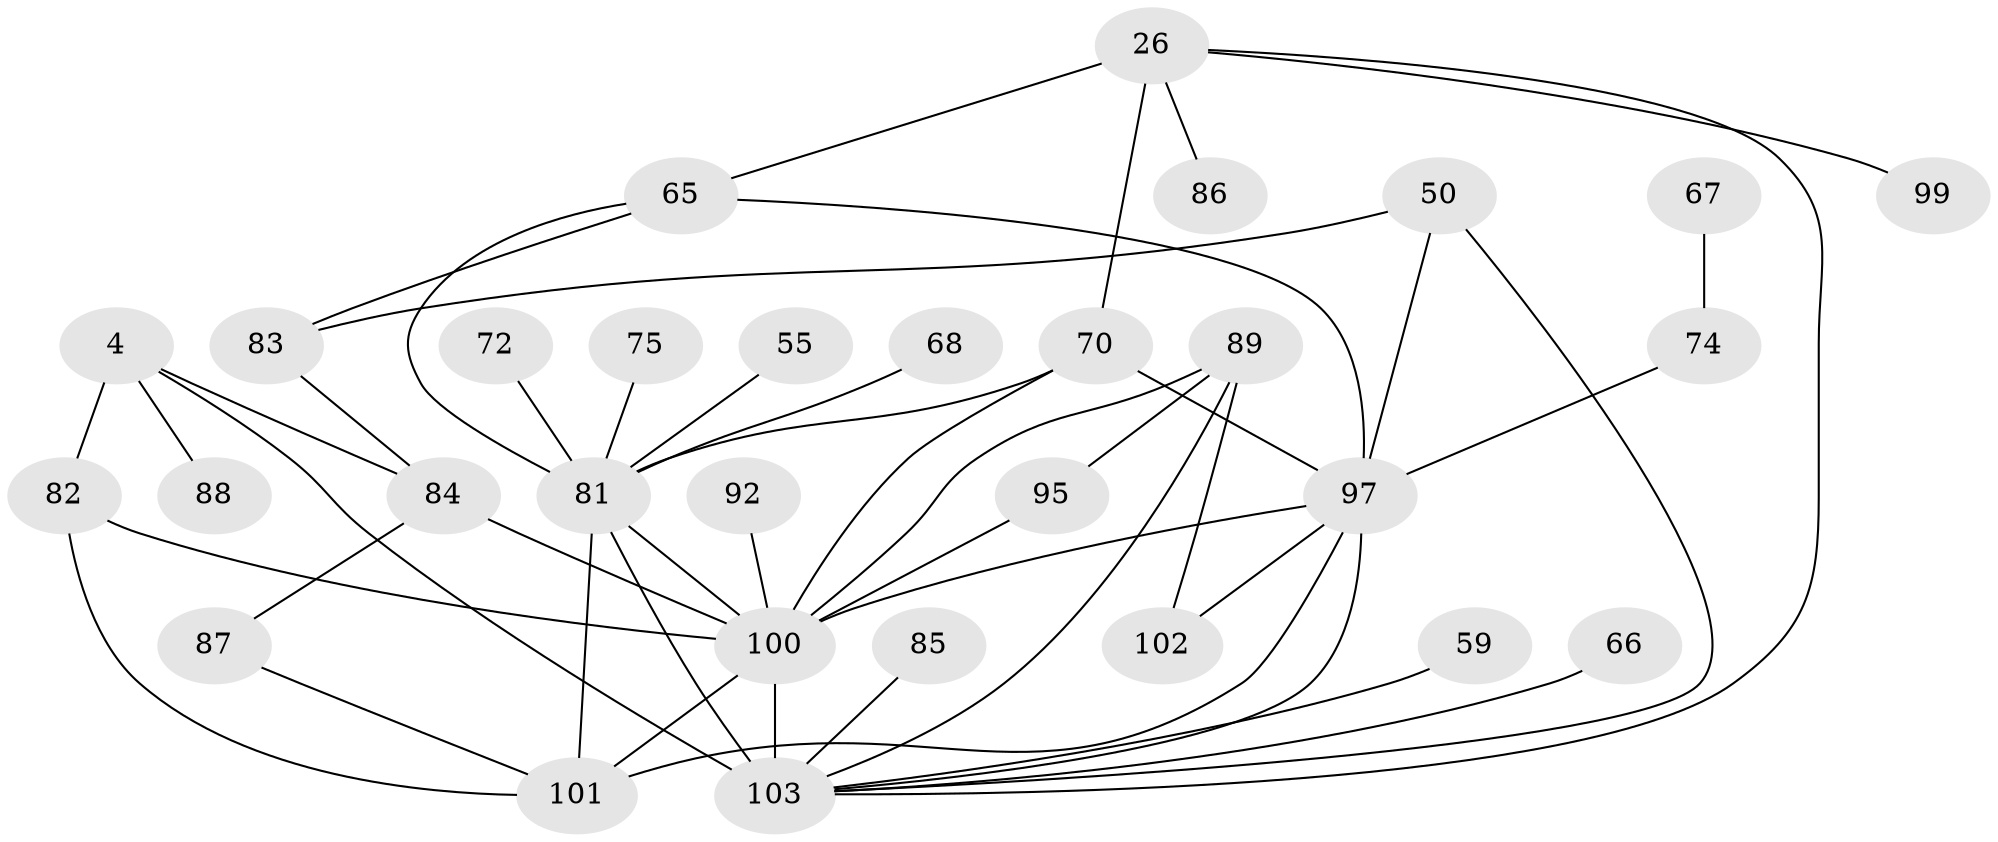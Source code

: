 // original degree distribution, {4: 0.1650485436893204, 6: 0.04854368932038835, 3: 0.24271844660194175, 5: 0.04854368932038835, 7: 0.019417475728155338, 2: 0.2815533980582524, 1: 0.1941747572815534}
// Generated by graph-tools (version 1.1) at 2025/46/03/04/25 21:46:17]
// undirected, 30 vertices, 48 edges
graph export_dot {
graph [start="1"]
  node [color=gray90,style=filled];
  4 [super="+1"];
  26;
  50;
  55;
  59;
  65 [super="+40+41"];
  66 [super="+53"];
  67;
  68;
  70 [super="+6"];
  72;
  74 [super="+61+60"];
  75;
  81 [super="+19+5+3+12+16"];
  82;
  83;
  84 [super="+27+76"];
  85 [super="+78"];
  86;
  87;
  88;
  89 [super="+45"];
  92;
  95 [super="+49"];
  97 [super="+22+37+93"];
  99;
  100 [super="+98+69+80"];
  101 [super="+79+36"];
  102;
  103 [super="+96+94"];
  4 -- 88;
  4 -- 82 [weight=2];
  4 -- 84 [weight=2];
  4 -- 103;
  26 -- 70 [weight=2];
  26 -- 86;
  26 -- 99;
  26 -- 65;
  26 -- 103;
  50 -- 83;
  50 -- 103;
  50 -- 97 [weight=2];
  55 -- 81;
  59 -- 103;
  65 -- 81 [weight=2];
  65 -- 83;
  65 -- 97 [weight=2];
  66 -- 103;
  67 -- 74;
  68 -- 81;
  70 -- 81;
  70 -- 97;
  70 -- 100 [weight=2];
  72 -- 81;
  74 -- 97 [weight=2];
  75 -- 81;
  81 -- 103 [weight=5];
  81 -- 101 [weight=3];
  81 -- 100;
  82 -- 100;
  82 -- 101;
  83 -- 84;
  84 -- 87;
  84 -- 100 [weight=3];
  85 -- 103;
  87 -- 101;
  89 -- 102;
  89 -- 95 [weight=2];
  89 -- 100;
  89 -- 103;
  92 -- 100;
  95 -- 100 [weight=2];
  97 -- 101 [weight=2];
  97 -- 103 [weight=2];
  97 -- 100 [weight=2];
  97 -- 102;
  100 -- 101 [weight=2];
  100 -- 103 [weight=3];
}
